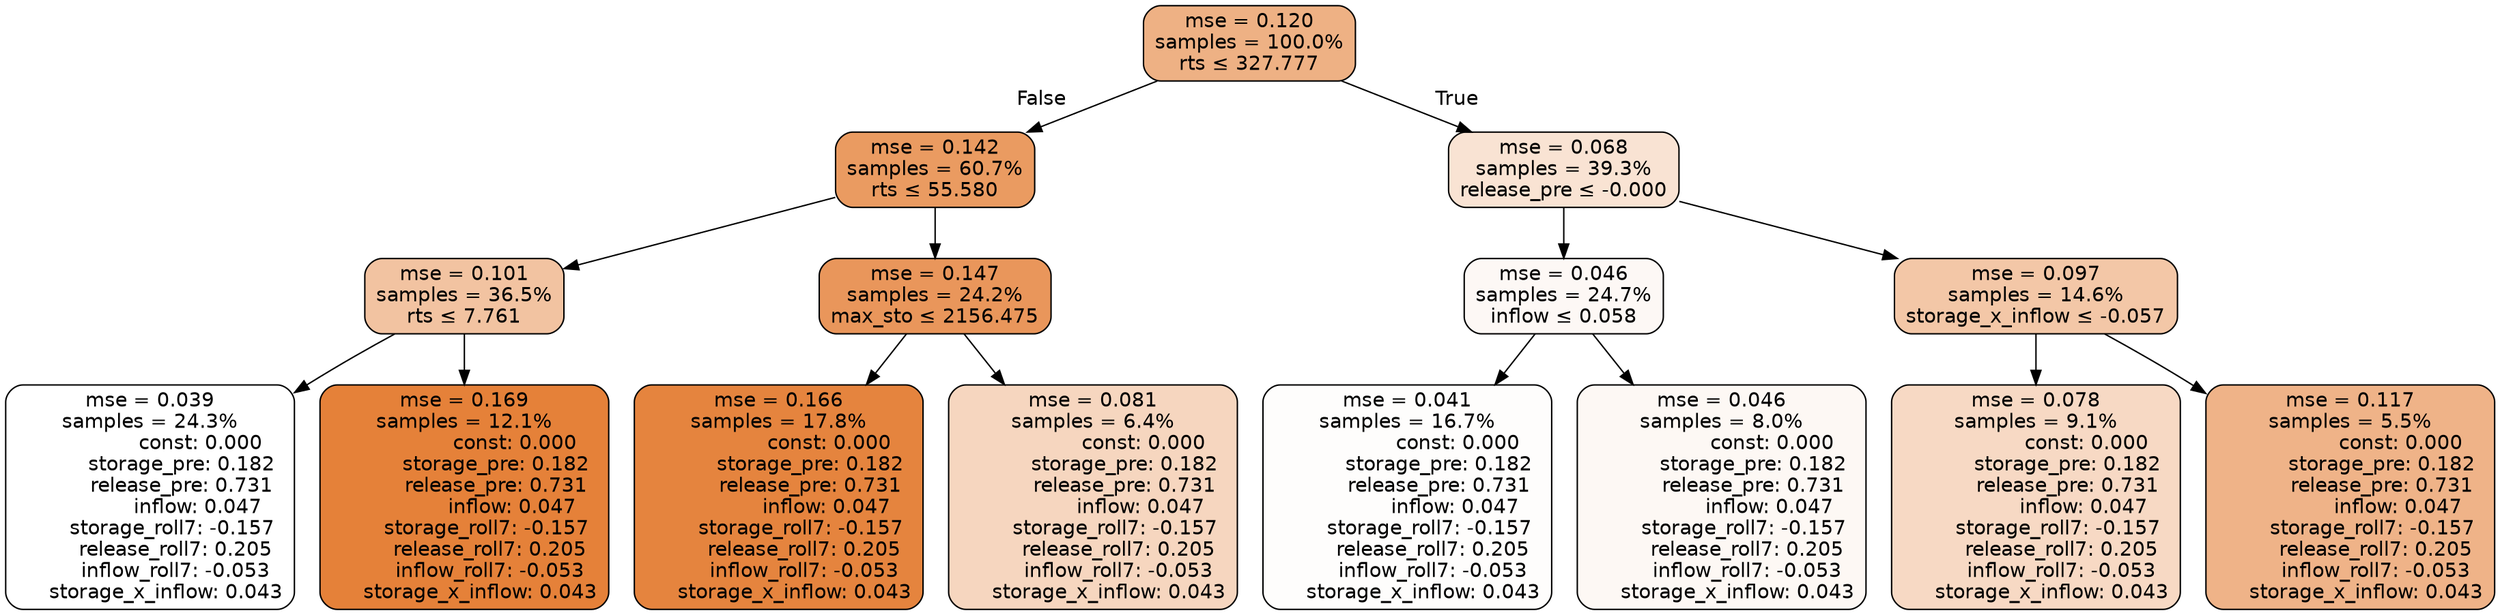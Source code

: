 digraph tree {
node [shape=rectangle, style="filled, rounded", color="black", fontname=helvetica] ;
edge [fontname=helvetica] ;
	"0" [label="mse = 0.120
samples = 100.0%
rts &le; 327.777", fillcolor="#eeb184"]
	"1" [label="mse = 0.142
samples = 60.7%
rts &le; 55.580", fillcolor="#ea9b61"]
	"2" [label="mse = 0.101
samples = 36.5%
rts &le; 7.761", fillcolor="#f2c3a1"]
	"3" [label="mse = 0.039
samples = 24.3%
                const: 0.000
          storage_pre: 0.182
          release_pre: 0.731
               inflow: 0.047
       storage_roll7: -0.157
        release_roll7: 0.205
        inflow_roll7: -0.053
     storage_x_inflow: 0.043", fillcolor="#ffffff"]
	"4" [label="mse = 0.169
samples = 12.1%
                const: 0.000
          storage_pre: 0.182
          release_pre: 0.731
               inflow: 0.047
       storage_roll7: -0.157
        release_roll7: 0.205
        inflow_roll7: -0.053
     storage_x_inflow: 0.043", fillcolor="#e58139"]
	"5" [label="mse = 0.147
samples = 24.2%
max_sto &le; 2156.475", fillcolor="#e9965b"]
	"6" [label="mse = 0.166
samples = 17.8%
                const: 0.000
          storage_pre: 0.182
          release_pre: 0.731
               inflow: 0.047
       storage_roll7: -0.157
        release_roll7: 0.205
        inflow_roll7: -0.053
     storage_x_inflow: 0.043", fillcolor="#e5843e"]
	"7" [label="mse = 0.081
samples = 6.4%
                const: 0.000
          storage_pre: 0.182
          release_pre: 0.731
               inflow: 0.047
       storage_roll7: -0.157
        release_roll7: 0.205
        inflow_roll7: -0.053
     storage_x_inflow: 0.043", fillcolor="#f6d6bf"]
	"8" [label="mse = 0.068
samples = 39.3%
release_pre &le; -0.000", fillcolor="#f9e3d3"]
	"9" [label="mse = 0.046
samples = 24.7%
inflow &le; 0.058", fillcolor="#fdf8f5"]
	"10" [label="mse = 0.041
samples = 16.7%
                const: 0.000
          storage_pre: 0.182
          release_pre: 0.731
               inflow: 0.047
       storage_roll7: -0.157
        release_roll7: 0.205
        inflow_roll7: -0.053
     storage_x_inflow: 0.043", fillcolor="#fefdfc"]
	"11" [label="mse = 0.046
samples = 8.0%
                const: 0.000
          storage_pre: 0.182
          release_pre: 0.731
               inflow: 0.047
       storage_roll7: -0.157
        release_roll7: 0.205
        inflow_roll7: -0.053
     storage_x_inflow: 0.043", fillcolor="#fdf8f4"]
	"12" [label="mse = 0.097
samples = 14.6%
storage_x_inflow &le; -0.057", fillcolor="#f3c7a7"]
	"13" [label="mse = 0.078
samples = 9.1%
                const: 0.000
          storage_pre: 0.182
          release_pre: 0.731
               inflow: 0.047
       storage_roll7: -0.157
        release_roll7: 0.205
        inflow_roll7: -0.053
     storage_x_inflow: 0.043", fillcolor="#f7d9c4"]
	"14" [label="mse = 0.117
samples = 5.5%
                const: 0.000
          storage_pre: 0.182
          release_pre: 0.731
               inflow: 0.047
       storage_roll7: -0.157
        release_roll7: 0.205
        inflow_roll7: -0.053
     storage_x_inflow: 0.043", fillcolor="#efb388"]

	"0" -> "1" [labeldistance=2.5, labelangle=45, headlabel="False"]
	"1" -> "2"
	"2" -> "3"
	"2" -> "4"
	"1" -> "5"
	"5" -> "6"
	"5" -> "7"
	"0" -> "8" [labeldistance=2.5, labelangle=-45, headlabel="True"]
	"8" -> "9"
	"9" -> "10"
	"9" -> "11"
	"8" -> "12"
	"12" -> "13"
	"12" -> "14"
}